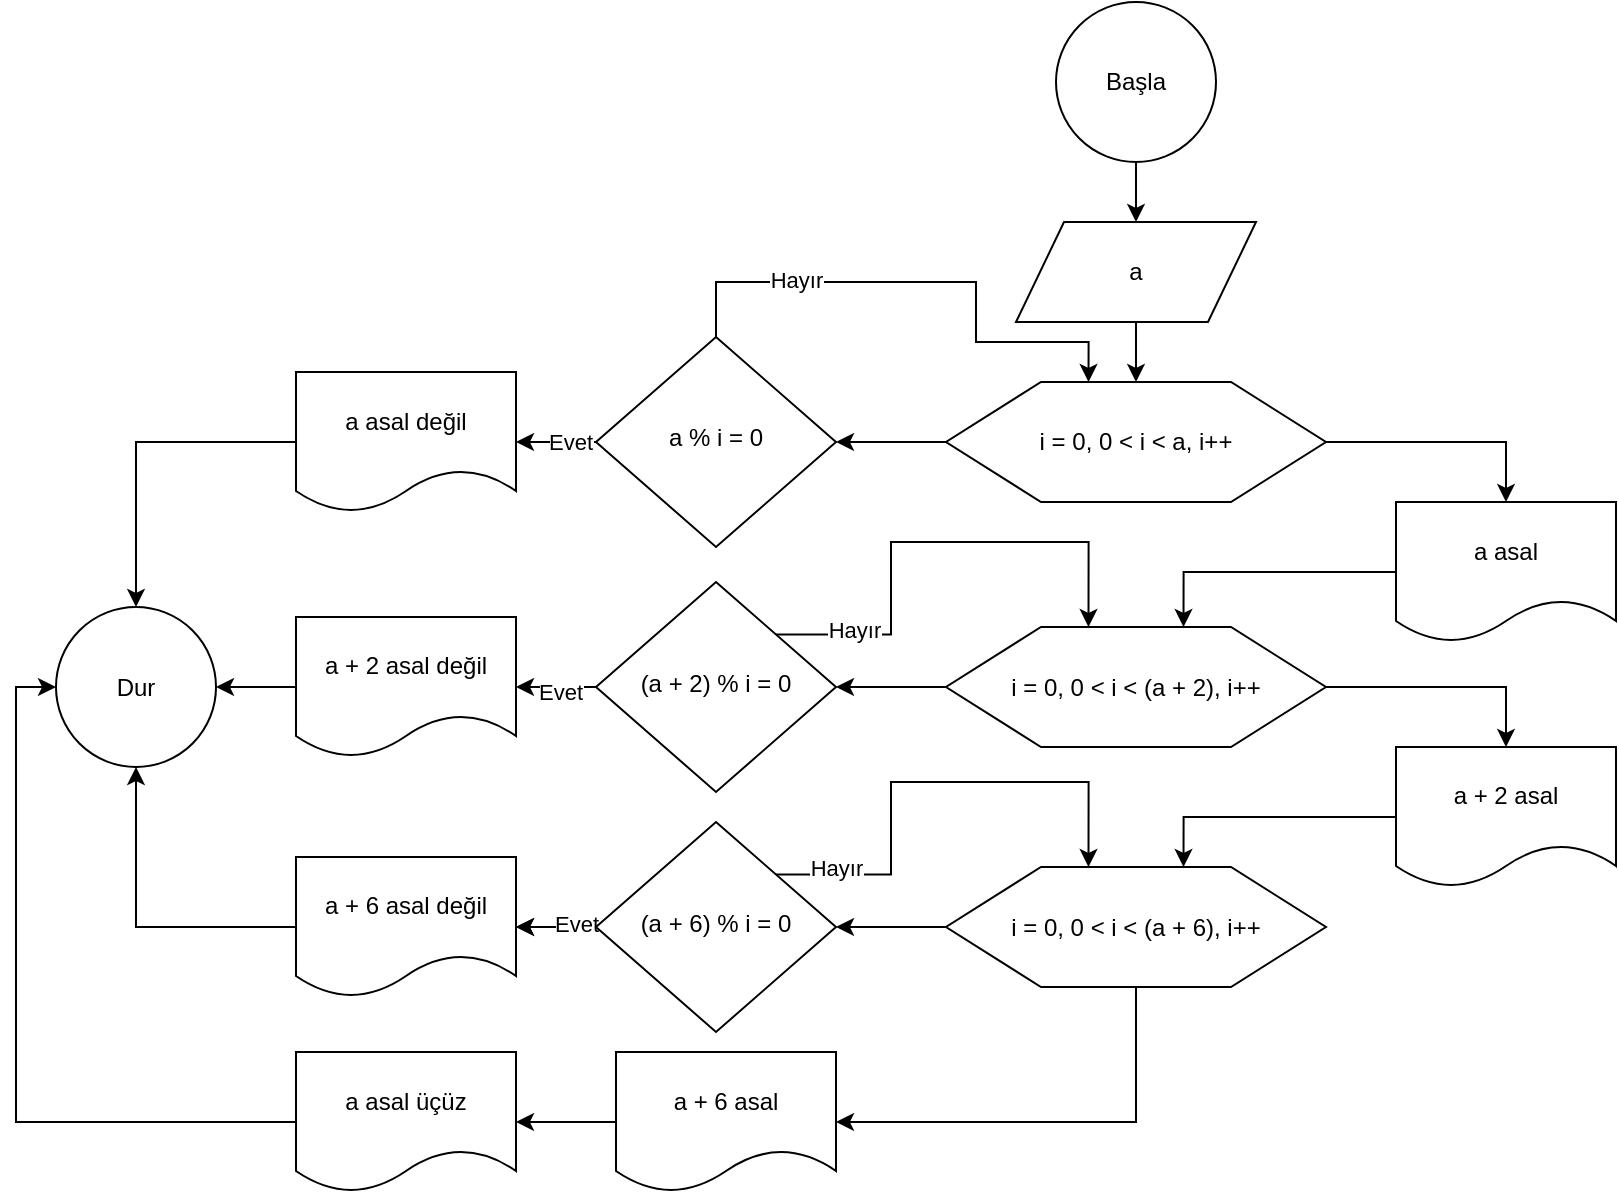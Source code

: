 <mxfile version="20.7.4" type="github">
  <diagram id="C5RBs43oDa-KdzZeNtuy" name="Page-1">
    <mxGraphModel dx="954" dy="675" grid="1" gridSize="10" guides="1" tooltips="1" connect="1" arrows="1" fold="1" page="1" pageScale="1" pageWidth="827" pageHeight="1169" math="0" shadow="0">
      <root>
        <mxCell id="WIyWlLk6GJQsqaUBKTNV-0" />
        <mxCell id="WIyWlLk6GJQsqaUBKTNV-1" parent="WIyWlLk6GJQsqaUBKTNV-0" />
        <mxCell id="0u5-UlOMdhZO0L5M7VkR-6" style="edgeStyle=orthogonalEdgeStyle;rounded=0;orthogonalLoop=1;jettySize=auto;html=1;entryX=0.5;entryY=0;entryDx=0;entryDy=0;" edge="1" parent="WIyWlLk6GJQsqaUBKTNV-1" source="0u5-UlOMdhZO0L5M7VkR-0" target="0u5-UlOMdhZO0L5M7VkR-5">
          <mxGeometry relative="1" as="geometry" />
        </mxCell>
        <mxCell id="0u5-UlOMdhZO0L5M7VkR-0" value="Başla" style="strokeWidth=1;html=1;shape=mxgraph.flowchart.start_2;whiteSpace=wrap;strokeColor=default;" vertex="1" parent="WIyWlLk6GJQsqaUBKTNV-1">
          <mxGeometry x="540" y="60" width="80" height="80" as="geometry" />
        </mxCell>
        <mxCell id="0u5-UlOMdhZO0L5M7VkR-1" value="Dur" style="strokeWidth=1;html=1;shape=mxgraph.flowchart.start_2;whiteSpace=wrap;strokeColor=default;" vertex="1" parent="WIyWlLk6GJQsqaUBKTNV-1">
          <mxGeometry x="40" y="362.5" width="80" height="80" as="geometry" />
        </mxCell>
        <mxCell id="0u5-UlOMdhZO0L5M7VkR-8" style="edgeStyle=orthogonalEdgeStyle;rounded=0;orthogonalLoop=1;jettySize=auto;html=1;entryX=1;entryY=0.5;entryDx=0;entryDy=0;" edge="1" parent="WIyWlLk6GJQsqaUBKTNV-1" source="0u5-UlOMdhZO0L5M7VkR-2" target="0u5-UlOMdhZO0L5M7VkR-4">
          <mxGeometry relative="1" as="geometry" />
        </mxCell>
        <mxCell id="0u5-UlOMdhZO0L5M7VkR-37" style="edgeStyle=orthogonalEdgeStyle;rounded=0;orthogonalLoop=1;jettySize=auto;html=1;exitX=1;exitY=0.5;exitDx=0;exitDy=0;entryX=0.5;entryY=0;entryDx=0;entryDy=0;" edge="1" parent="WIyWlLk6GJQsqaUBKTNV-1" source="0u5-UlOMdhZO0L5M7VkR-2" target="0u5-UlOMdhZO0L5M7VkR-36">
          <mxGeometry relative="1" as="geometry" />
        </mxCell>
        <mxCell id="0u5-UlOMdhZO0L5M7VkR-2" value="i = 0, 0 &amp;lt; i &amp;lt; a, i++" style="shape=hexagon;perimeter=hexagonPerimeter2;whiteSpace=wrap;html=1;size=0.25;strokeWidth=1;" vertex="1" parent="WIyWlLk6GJQsqaUBKTNV-1">
          <mxGeometry x="485" y="250" width="190" height="60" as="geometry" />
        </mxCell>
        <mxCell id="0u5-UlOMdhZO0L5M7VkR-10" style="edgeStyle=orthogonalEdgeStyle;rounded=0;orthogonalLoop=1;jettySize=auto;html=1;exitX=0;exitY=0.5;exitDx=0;exitDy=0;" edge="1" parent="WIyWlLk6GJQsqaUBKTNV-1" source="0u5-UlOMdhZO0L5M7VkR-4" target="0u5-UlOMdhZO0L5M7VkR-9">
          <mxGeometry relative="1" as="geometry" />
        </mxCell>
        <mxCell id="0u5-UlOMdhZO0L5M7VkR-11" value="Evet" style="edgeLabel;html=1;align=center;verticalAlign=middle;resizable=0;points=[];" vertex="1" connectable="0" parent="0u5-UlOMdhZO0L5M7VkR-10">
          <mxGeometry x="-0.35" relative="1" as="geometry">
            <mxPoint as="offset" />
          </mxGeometry>
        </mxCell>
        <mxCell id="0u5-UlOMdhZO0L5M7VkR-13" style="edgeStyle=orthogonalEdgeStyle;rounded=0;orthogonalLoop=1;jettySize=auto;html=1;exitX=0.5;exitY=0;exitDx=0;exitDy=0;entryX=0.375;entryY=0;entryDx=0;entryDy=0;" edge="1" parent="WIyWlLk6GJQsqaUBKTNV-1" source="0u5-UlOMdhZO0L5M7VkR-4" target="0u5-UlOMdhZO0L5M7VkR-2">
          <mxGeometry relative="1" as="geometry">
            <Array as="points">
              <mxPoint x="370" y="200" />
              <mxPoint x="500" y="200" />
              <mxPoint x="500" y="230" />
              <mxPoint x="556" y="230" />
            </Array>
          </mxGeometry>
        </mxCell>
        <mxCell id="0u5-UlOMdhZO0L5M7VkR-14" value="Hayır" style="edgeLabel;html=1;align=center;verticalAlign=middle;resizable=0;points=[];" vertex="1" connectable="0" parent="0u5-UlOMdhZO0L5M7VkR-13">
          <mxGeometry x="-0.488" y="1" relative="1" as="geometry">
            <mxPoint as="offset" />
          </mxGeometry>
        </mxCell>
        <mxCell id="0u5-UlOMdhZO0L5M7VkR-4" value="a % i = 0" style="rhombus;whiteSpace=wrap;html=1;shadow=0;fontFamily=Helvetica;fontSize=12;align=center;strokeWidth=1;spacing=6;spacingTop=-4;" vertex="1" parent="WIyWlLk6GJQsqaUBKTNV-1">
          <mxGeometry x="310" y="227.5" width="120" height="105" as="geometry" />
        </mxCell>
        <mxCell id="0u5-UlOMdhZO0L5M7VkR-7" style="edgeStyle=orthogonalEdgeStyle;rounded=0;orthogonalLoop=1;jettySize=auto;html=1;entryX=0.5;entryY=0;entryDx=0;entryDy=0;" edge="1" parent="WIyWlLk6GJQsqaUBKTNV-1" source="0u5-UlOMdhZO0L5M7VkR-5" target="0u5-UlOMdhZO0L5M7VkR-2">
          <mxGeometry relative="1" as="geometry" />
        </mxCell>
        <mxCell id="0u5-UlOMdhZO0L5M7VkR-5" value="a" style="shape=parallelogram;perimeter=parallelogramPerimeter;whiteSpace=wrap;html=1;dashed=0;strokeWidth=1;" vertex="1" parent="WIyWlLk6GJQsqaUBKTNV-1">
          <mxGeometry x="520" y="170" width="120" height="50" as="geometry" />
        </mxCell>
        <mxCell id="0u5-UlOMdhZO0L5M7VkR-12" style="edgeStyle=orthogonalEdgeStyle;rounded=0;orthogonalLoop=1;jettySize=auto;html=1;entryX=0.5;entryY=0;entryDx=0;entryDy=0;entryPerimeter=0;" edge="1" parent="WIyWlLk6GJQsqaUBKTNV-1" source="0u5-UlOMdhZO0L5M7VkR-9" target="0u5-UlOMdhZO0L5M7VkR-1">
          <mxGeometry relative="1" as="geometry" />
        </mxCell>
        <mxCell id="0u5-UlOMdhZO0L5M7VkR-9" value="a asal değil" style="shape=document;whiteSpace=wrap;html=1;boundedLbl=1;" vertex="1" parent="WIyWlLk6GJQsqaUBKTNV-1">
          <mxGeometry x="160" y="245" width="110" height="70" as="geometry" />
        </mxCell>
        <mxCell id="0u5-UlOMdhZO0L5M7VkR-18" style="edgeStyle=orthogonalEdgeStyle;rounded=0;orthogonalLoop=1;jettySize=auto;html=1;entryX=1;entryY=0.5;entryDx=0;entryDy=0;" edge="1" parent="WIyWlLk6GJQsqaUBKTNV-1" source="0u5-UlOMdhZO0L5M7VkR-15" target="0u5-UlOMdhZO0L5M7VkR-17">
          <mxGeometry relative="1" as="geometry" />
        </mxCell>
        <mxCell id="0u5-UlOMdhZO0L5M7VkR-40" style="edgeStyle=orthogonalEdgeStyle;rounded=0;orthogonalLoop=1;jettySize=auto;html=1;entryX=0.5;entryY=0;entryDx=0;entryDy=0;" edge="1" parent="WIyWlLk6GJQsqaUBKTNV-1" source="0u5-UlOMdhZO0L5M7VkR-15" target="0u5-UlOMdhZO0L5M7VkR-39">
          <mxGeometry relative="1" as="geometry" />
        </mxCell>
        <mxCell id="0u5-UlOMdhZO0L5M7VkR-15" value="i = 0, 0 &amp;lt; i &amp;lt; (a + 2), i++" style="shape=hexagon;perimeter=hexagonPerimeter2;whiteSpace=wrap;html=1;size=0.25;strokeWidth=1;" vertex="1" parent="WIyWlLk6GJQsqaUBKTNV-1">
          <mxGeometry x="485" y="372.5" width="190" height="60" as="geometry" />
        </mxCell>
        <mxCell id="0u5-UlOMdhZO0L5M7VkR-20" style="edgeStyle=orthogonalEdgeStyle;rounded=0;orthogonalLoop=1;jettySize=auto;html=1;entryX=1;entryY=0.5;entryDx=0;entryDy=0;" edge="1" parent="WIyWlLk6GJQsqaUBKTNV-1" source="0u5-UlOMdhZO0L5M7VkR-17" target="0u5-UlOMdhZO0L5M7VkR-19">
          <mxGeometry relative="1" as="geometry" />
        </mxCell>
        <mxCell id="0u5-UlOMdhZO0L5M7VkR-25" value="Evet" style="edgeLabel;html=1;align=center;verticalAlign=middle;resizable=0;points=[];" vertex="1" connectable="0" parent="0u5-UlOMdhZO0L5M7VkR-20">
          <mxGeometry x="-0.1" y="2" relative="1" as="geometry">
            <mxPoint as="offset" />
          </mxGeometry>
        </mxCell>
        <mxCell id="0u5-UlOMdhZO0L5M7VkR-23" style="edgeStyle=orthogonalEdgeStyle;rounded=0;orthogonalLoop=1;jettySize=auto;html=1;exitX=1;exitY=0;exitDx=0;exitDy=0;entryX=0.375;entryY=0;entryDx=0;entryDy=0;" edge="1" parent="WIyWlLk6GJQsqaUBKTNV-1" source="0u5-UlOMdhZO0L5M7VkR-17" target="0u5-UlOMdhZO0L5M7VkR-15">
          <mxGeometry relative="1" as="geometry" />
        </mxCell>
        <mxCell id="0u5-UlOMdhZO0L5M7VkR-24" value="Hayır" style="edgeLabel;html=1;align=center;verticalAlign=middle;resizable=0;points=[];" vertex="1" connectable="0" parent="0u5-UlOMdhZO0L5M7VkR-23">
          <mxGeometry x="-0.682" y="3" relative="1" as="geometry">
            <mxPoint as="offset" />
          </mxGeometry>
        </mxCell>
        <mxCell id="0u5-UlOMdhZO0L5M7VkR-17" value="(a + 2) % i = 0" style="rhombus;whiteSpace=wrap;html=1;shadow=0;fontFamily=Helvetica;fontSize=12;align=center;strokeWidth=1;spacing=6;spacingTop=-4;" vertex="1" parent="WIyWlLk6GJQsqaUBKTNV-1">
          <mxGeometry x="310" y="350" width="120" height="105" as="geometry" />
        </mxCell>
        <mxCell id="0u5-UlOMdhZO0L5M7VkR-21" style="edgeStyle=orthogonalEdgeStyle;rounded=0;orthogonalLoop=1;jettySize=auto;html=1;entryX=1;entryY=0.5;entryDx=0;entryDy=0;entryPerimeter=0;" edge="1" parent="WIyWlLk6GJQsqaUBKTNV-1" source="0u5-UlOMdhZO0L5M7VkR-19" target="0u5-UlOMdhZO0L5M7VkR-1">
          <mxGeometry relative="1" as="geometry" />
        </mxCell>
        <mxCell id="0u5-UlOMdhZO0L5M7VkR-19" value="a + 2 asal değil" style="shape=document;whiteSpace=wrap;html=1;boundedLbl=1;" vertex="1" parent="WIyWlLk6GJQsqaUBKTNV-1">
          <mxGeometry x="160" y="367.5" width="110" height="70" as="geometry" />
        </mxCell>
        <mxCell id="0u5-UlOMdhZO0L5M7VkR-28" style="edgeStyle=orthogonalEdgeStyle;rounded=0;orthogonalLoop=1;jettySize=auto;html=1;entryX=1;entryY=0.5;entryDx=0;entryDy=0;" edge="1" parent="WIyWlLk6GJQsqaUBKTNV-1" source="0u5-UlOMdhZO0L5M7VkR-22" target="0u5-UlOMdhZO0L5M7VkR-27">
          <mxGeometry relative="1" as="geometry" />
        </mxCell>
        <mxCell id="0u5-UlOMdhZO0L5M7VkR-42" style="edgeStyle=orthogonalEdgeStyle;rounded=0;orthogonalLoop=1;jettySize=auto;html=1;entryX=1;entryY=0.5;entryDx=0;entryDy=0;exitX=0.5;exitY=1;exitDx=0;exitDy=0;" edge="1" parent="WIyWlLk6GJQsqaUBKTNV-1" source="0u5-UlOMdhZO0L5M7VkR-22" target="0u5-UlOMdhZO0L5M7VkR-43">
          <mxGeometry relative="1" as="geometry">
            <mxPoint x="580" y="590" as="targetPoint" />
          </mxGeometry>
        </mxCell>
        <mxCell id="0u5-UlOMdhZO0L5M7VkR-22" value="i = 0, 0 &amp;lt; i &amp;lt; (a + 6), i++" style="shape=hexagon;perimeter=hexagonPerimeter2;whiteSpace=wrap;html=1;size=0.25;strokeWidth=1;" vertex="1" parent="WIyWlLk6GJQsqaUBKTNV-1">
          <mxGeometry x="485" y="492.5" width="190" height="60" as="geometry" />
        </mxCell>
        <mxCell id="0u5-UlOMdhZO0L5M7VkR-29" style="edgeStyle=orthogonalEdgeStyle;rounded=0;orthogonalLoop=1;jettySize=auto;html=1;exitX=1;exitY=0;exitDx=0;exitDy=0;entryX=0.375;entryY=0;entryDx=0;entryDy=0;" edge="1" parent="WIyWlLk6GJQsqaUBKTNV-1" source="0u5-UlOMdhZO0L5M7VkR-27" target="0u5-UlOMdhZO0L5M7VkR-22">
          <mxGeometry relative="1" as="geometry" />
        </mxCell>
        <mxCell id="0u5-UlOMdhZO0L5M7VkR-30" value="Hayır" style="edgeLabel;html=1;align=center;verticalAlign=middle;resizable=0;points=[];" vertex="1" connectable="0" parent="0u5-UlOMdhZO0L5M7VkR-29">
          <mxGeometry x="-0.633" y="-1" relative="1" as="geometry">
            <mxPoint x="-15" y="-5" as="offset" />
          </mxGeometry>
        </mxCell>
        <mxCell id="0u5-UlOMdhZO0L5M7VkR-32" style="edgeStyle=orthogonalEdgeStyle;rounded=0;orthogonalLoop=1;jettySize=auto;html=1;exitX=0;exitY=0.5;exitDx=0;exitDy=0;entryX=1;entryY=0.5;entryDx=0;entryDy=0;" edge="1" parent="WIyWlLk6GJQsqaUBKTNV-1" source="0u5-UlOMdhZO0L5M7VkR-27" target="0u5-UlOMdhZO0L5M7VkR-31">
          <mxGeometry relative="1" as="geometry" />
        </mxCell>
        <mxCell id="0u5-UlOMdhZO0L5M7VkR-34" value="" style="edgeStyle=orthogonalEdgeStyle;rounded=0;orthogonalLoop=1;jettySize=auto;html=1;" edge="1" parent="WIyWlLk6GJQsqaUBKTNV-1" source="0u5-UlOMdhZO0L5M7VkR-27" target="0u5-UlOMdhZO0L5M7VkR-31">
          <mxGeometry relative="1" as="geometry" />
        </mxCell>
        <mxCell id="0u5-UlOMdhZO0L5M7VkR-35" value="Evet" style="edgeLabel;html=1;align=center;verticalAlign=middle;resizable=0;points=[];" vertex="1" connectable="0" parent="0u5-UlOMdhZO0L5M7VkR-34">
          <mxGeometry x="0.05" y="-2" relative="1" as="geometry">
            <mxPoint x="11" as="offset" />
          </mxGeometry>
        </mxCell>
        <mxCell id="0u5-UlOMdhZO0L5M7VkR-27" value="(a + 6) % i = 0" style="rhombus;whiteSpace=wrap;html=1;shadow=0;fontFamily=Helvetica;fontSize=12;align=center;strokeWidth=1;spacing=6;spacingTop=-4;" vertex="1" parent="WIyWlLk6GJQsqaUBKTNV-1">
          <mxGeometry x="310" y="470" width="120" height="105" as="geometry" />
        </mxCell>
        <mxCell id="0u5-UlOMdhZO0L5M7VkR-33" style="edgeStyle=orthogonalEdgeStyle;rounded=0;orthogonalLoop=1;jettySize=auto;html=1;entryX=0.5;entryY=1;entryDx=0;entryDy=0;entryPerimeter=0;" edge="1" parent="WIyWlLk6GJQsqaUBKTNV-1" source="0u5-UlOMdhZO0L5M7VkR-31" target="0u5-UlOMdhZO0L5M7VkR-1">
          <mxGeometry relative="1" as="geometry" />
        </mxCell>
        <mxCell id="0u5-UlOMdhZO0L5M7VkR-31" value="a + 6 asal değil" style="shape=document;whiteSpace=wrap;html=1;boundedLbl=1;" vertex="1" parent="WIyWlLk6GJQsqaUBKTNV-1">
          <mxGeometry x="160" y="487.5" width="110" height="70" as="geometry" />
        </mxCell>
        <mxCell id="0u5-UlOMdhZO0L5M7VkR-38" style="edgeStyle=orthogonalEdgeStyle;rounded=0;orthogonalLoop=1;jettySize=auto;html=1;entryX=0.625;entryY=0;entryDx=0;entryDy=0;" edge="1" parent="WIyWlLk6GJQsqaUBKTNV-1" source="0u5-UlOMdhZO0L5M7VkR-36" target="0u5-UlOMdhZO0L5M7VkR-15">
          <mxGeometry relative="1" as="geometry" />
        </mxCell>
        <mxCell id="0u5-UlOMdhZO0L5M7VkR-36" value="a asal" style="shape=document;whiteSpace=wrap;html=1;boundedLbl=1;" vertex="1" parent="WIyWlLk6GJQsqaUBKTNV-1">
          <mxGeometry x="710" y="310" width="110" height="70" as="geometry" />
        </mxCell>
        <mxCell id="0u5-UlOMdhZO0L5M7VkR-41" style="edgeStyle=orthogonalEdgeStyle;rounded=0;orthogonalLoop=1;jettySize=auto;html=1;entryX=0.625;entryY=0;entryDx=0;entryDy=0;" edge="1" parent="WIyWlLk6GJQsqaUBKTNV-1" source="0u5-UlOMdhZO0L5M7VkR-39" target="0u5-UlOMdhZO0L5M7VkR-22">
          <mxGeometry relative="1" as="geometry" />
        </mxCell>
        <mxCell id="0u5-UlOMdhZO0L5M7VkR-39" value="a + 2 asal" style="shape=document;whiteSpace=wrap;html=1;boundedLbl=1;" vertex="1" parent="WIyWlLk6GJQsqaUBKTNV-1">
          <mxGeometry x="710" y="432.5" width="110" height="70" as="geometry" />
        </mxCell>
        <mxCell id="0u5-UlOMdhZO0L5M7VkR-46" style="edgeStyle=orthogonalEdgeStyle;rounded=0;orthogonalLoop=1;jettySize=auto;html=1;entryX=1;entryY=0.5;entryDx=0;entryDy=0;" edge="1" parent="WIyWlLk6GJQsqaUBKTNV-1" source="0u5-UlOMdhZO0L5M7VkR-43" target="0u5-UlOMdhZO0L5M7VkR-45">
          <mxGeometry relative="1" as="geometry" />
        </mxCell>
        <mxCell id="0u5-UlOMdhZO0L5M7VkR-43" value="a + 6 asal" style="shape=document;whiteSpace=wrap;html=1;boundedLbl=1;" vertex="1" parent="WIyWlLk6GJQsqaUBKTNV-1">
          <mxGeometry x="320" y="585" width="110" height="70" as="geometry" />
        </mxCell>
        <mxCell id="0u5-UlOMdhZO0L5M7VkR-47" style="edgeStyle=orthogonalEdgeStyle;rounded=0;orthogonalLoop=1;jettySize=auto;html=1;entryX=0;entryY=0.5;entryDx=0;entryDy=0;entryPerimeter=0;exitX=0;exitY=0.5;exitDx=0;exitDy=0;" edge="1" parent="WIyWlLk6GJQsqaUBKTNV-1" source="0u5-UlOMdhZO0L5M7VkR-45" target="0u5-UlOMdhZO0L5M7VkR-1">
          <mxGeometry relative="1" as="geometry">
            <Array as="points">
              <mxPoint x="20" y="620" />
              <mxPoint x="20" y="403" />
            </Array>
          </mxGeometry>
        </mxCell>
        <mxCell id="0u5-UlOMdhZO0L5M7VkR-45" value="a asal üçüz" style="shape=document;whiteSpace=wrap;html=1;boundedLbl=1;" vertex="1" parent="WIyWlLk6GJQsqaUBKTNV-1">
          <mxGeometry x="160" y="585" width="110" height="70" as="geometry" />
        </mxCell>
      </root>
    </mxGraphModel>
  </diagram>
</mxfile>
